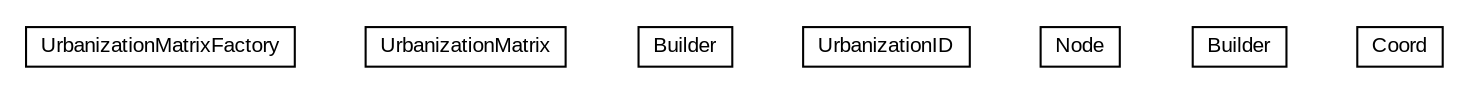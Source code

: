 #!/usr/local/bin/dot
#
# Class diagram 
# Generated by UMLGraph version R5_6-24-gf6e263 (http://www.umlgraph.org/)
#

digraph G {
	edge [fontname="arial",fontsize=10,labelfontname="arial",labelfontsize=10];
	node [fontname="arial",fontsize=10,shape=plaintext];
	nodesep=0.25;
	ranksep=0.5;
	// com.id.droneapi.mock.UrbanizationMatrixFactory
	c509 [label=<<table title="com.id.droneapi.mock.UrbanizationMatrixFactory" border="0" cellborder="1" cellspacing="0" cellpadding="2" port="p" href="./UrbanizationMatrixFactory.html">
		<tr><td><table border="0" cellspacing="0" cellpadding="1">
<tr><td align="center" balign="center"> UrbanizationMatrixFactory </td></tr>
		</table></td></tr>
		</table>>, URL="./UrbanizationMatrixFactory.html", fontname="arial", fontcolor="black", fontsize=10.0];
	// com.id.droneapi.mock.UrbanizationMatrix
	c510 [label=<<table title="com.id.droneapi.mock.UrbanizationMatrix" border="0" cellborder="1" cellspacing="0" cellpadding="2" port="p" href="./UrbanizationMatrix.html">
		<tr><td><table border="0" cellspacing="0" cellpadding="1">
<tr><td align="center" balign="center"> UrbanizationMatrix </td></tr>
		</table></td></tr>
		</table>>, URL="./UrbanizationMatrix.html", fontname="arial", fontcolor="black", fontsize=10.0];
	// com.id.droneapi.mock.UrbanizationMatrix.Builder
	c511 [label=<<table title="com.id.droneapi.mock.UrbanizationMatrix.Builder" border="0" cellborder="1" cellspacing="0" cellpadding="2" port="p" href="./UrbanizationMatrix.Builder.html">
		<tr><td><table border="0" cellspacing="0" cellpadding="1">
<tr><td align="center" balign="center"> Builder </td></tr>
		</table></td></tr>
		</table>>, URL="./UrbanizationMatrix.Builder.html", fontname="arial", fontcolor="black", fontsize=10.0];
	// com.id.droneapi.mock.UrbanizationID
	c512 [label=<<table title="com.id.droneapi.mock.UrbanizationID" border="0" cellborder="1" cellspacing="0" cellpadding="2" port="p" href="./UrbanizationID.html">
		<tr><td><table border="0" cellspacing="0" cellpadding="1">
<tr><td align="center" balign="center"> UrbanizationID </td></tr>
		</table></td></tr>
		</table>>, URL="./UrbanizationID.html", fontname="arial", fontcolor="black", fontsize=10.0];
	// com.id.droneapi.mock.Node
	c513 [label=<<table title="com.id.droneapi.mock.Node" border="0" cellborder="1" cellspacing="0" cellpadding="2" port="p" href="./Node.html">
		<tr><td><table border="0" cellspacing="0" cellpadding="1">
<tr><td align="center" balign="center"> Node </td></tr>
		</table></td></tr>
		</table>>, URL="./Node.html", fontname="arial", fontcolor="black", fontsize=10.0];
	// com.id.droneapi.mock.Node.Builder
	c514 [label=<<table title="com.id.droneapi.mock.Node.Builder" border="0" cellborder="1" cellspacing="0" cellpadding="2" port="p" href="./Node.Builder.html">
		<tr><td><table border="0" cellspacing="0" cellpadding="1">
<tr><td align="center" balign="center"> Builder </td></tr>
		</table></td></tr>
		</table>>, URL="./Node.Builder.html", fontname="arial", fontcolor="black", fontsize=10.0];
	// com.id.droneapi.mock.Coord
	c515 [label=<<table title="com.id.droneapi.mock.Coord" border="0" cellborder="1" cellspacing="0" cellpadding="2" port="p" href="./Coord.html">
		<tr><td><table border="0" cellspacing="0" cellpadding="1">
<tr><td align="center" balign="center"> Coord </td></tr>
		</table></td></tr>
		</table>>, URL="./Coord.html", fontname="arial", fontcolor="black", fontsize=10.0];
}

